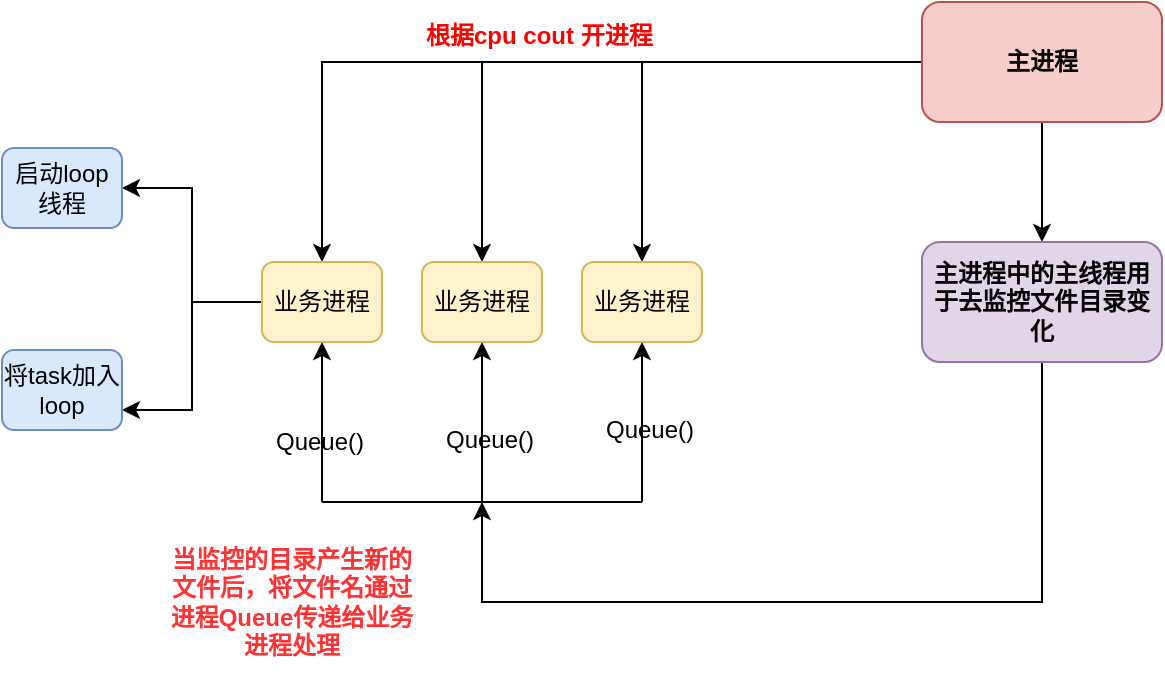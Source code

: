 <mxfile version="10.6.7" type="github"><diagram id="Qgrc7xgFty_xlSH0ODxw" name="Page-1"><mxGraphModel dx="1114" dy="739" grid="1" gridSize="10" guides="1" tooltips="1" connect="1" arrows="1" fold="1" page="1" pageScale="1" pageWidth="850" pageHeight="1100" math="0" shadow="0"><root><mxCell id="0"/><mxCell id="1" parent="0"/><mxCell id="paQbznKeCvxjcfnAFYxO-4" style="edgeStyle=orthogonalEdgeStyle;rounded=0;orthogonalLoop=1;jettySize=auto;html=1;exitX=0;exitY=0.5;exitDx=0;exitDy=0;entryX=0.5;entryY=0;entryDx=0;entryDy=0;" edge="1" parent="1" source="paQbznKeCvxjcfnAFYxO-1" target="paQbznKeCvxjcfnAFYxO-2"><mxGeometry relative="1" as="geometry"/></mxCell><mxCell id="paQbznKeCvxjcfnAFYxO-8" style="edgeStyle=orthogonalEdgeStyle;rounded=0;orthogonalLoop=1;jettySize=auto;html=1;exitX=0;exitY=0.5;exitDx=0;exitDy=0;entryX=0.5;entryY=0;entryDx=0;entryDy=0;" edge="1" parent="1" source="paQbznKeCvxjcfnAFYxO-1" target="paQbznKeCvxjcfnAFYxO-5"><mxGeometry relative="1" as="geometry"/></mxCell><mxCell id="paQbznKeCvxjcfnAFYxO-9" style="edgeStyle=orthogonalEdgeStyle;rounded=0;orthogonalLoop=1;jettySize=auto;html=1;exitX=0;exitY=0.5;exitDx=0;exitDy=0;entryX=0.5;entryY=0;entryDx=0;entryDy=0;" edge="1" parent="1" source="paQbznKeCvxjcfnAFYxO-1" target="paQbznKeCvxjcfnAFYxO-6"><mxGeometry relative="1" as="geometry"/></mxCell><mxCell id="paQbznKeCvxjcfnAFYxO-12" value="" style="edgeStyle=orthogonalEdgeStyle;rounded=0;orthogonalLoop=1;jettySize=auto;html=1;" edge="1" parent="1" source="paQbznKeCvxjcfnAFYxO-1" target="paQbznKeCvxjcfnAFYxO-11"><mxGeometry relative="1" as="geometry"/></mxCell><mxCell id="paQbznKeCvxjcfnAFYxO-1" value="&lt;b&gt;&lt;font face=&quot;Comic Sans MS&quot;&gt;主进程&lt;/font&gt;&lt;/b&gt;" style="rounded=1;whiteSpace=wrap;html=1;fillColor=#f8cecc;strokeColor=#b85450;" vertex="1" parent="1"><mxGeometry x="520" y="157" width="120" height="60" as="geometry"/></mxCell><mxCell id="paQbznKeCvxjcfnAFYxO-17" style="edgeStyle=orthogonalEdgeStyle;rounded=0;orthogonalLoop=1;jettySize=auto;html=1;exitX=0.5;exitY=1;exitDx=0;exitDy=0;" edge="1" parent="1" source="paQbznKeCvxjcfnAFYxO-11"><mxGeometry relative="1" as="geometry"><mxPoint x="300" y="407" as="targetPoint"/><Array as="points"><mxPoint x="580" y="457"/><mxPoint x="300" y="457"/></Array></mxGeometry></mxCell><mxCell id="paQbznKeCvxjcfnAFYxO-11" value="&lt;font face=&quot;Comic Sans MS&quot;&gt;&lt;b&gt;主进程中的主线程用于去监控文件目录变化&lt;/b&gt;&lt;/font&gt;" style="rounded=1;whiteSpace=wrap;html=1;fillColor=#e1d5e7;strokeColor=#9673a6;" vertex="1" parent="1"><mxGeometry x="520" y="277" width="120" height="60" as="geometry"/></mxCell><mxCell id="paQbznKeCvxjcfnAFYxO-2" value="业务进程" style="rounded=1;whiteSpace=wrap;html=1;fillColor=#fff2cc;strokeColor=#d6b656;" vertex="1" parent="1"><mxGeometry x="350" y="287" width="60" height="40" as="geometry"/></mxCell><mxCell id="paQbznKeCvxjcfnAFYxO-5" value="业务进程" style="rounded=1;whiteSpace=wrap;html=1;fillColor=#fff2cc;strokeColor=#d6b656;" vertex="1" parent="1"><mxGeometry x="270" y="287" width="60" height="40" as="geometry"/></mxCell><mxCell id="paQbznKeCvxjcfnAFYxO-29" style="edgeStyle=orthogonalEdgeStyle;rounded=0;orthogonalLoop=1;jettySize=auto;html=1;exitX=0;exitY=0.5;exitDx=0;exitDy=0;entryX=1;entryY=0.5;entryDx=0;entryDy=0;" edge="1" parent="1" source="paQbznKeCvxjcfnAFYxO-6" target="paQbznKeCvxjcfnAFYxO-27"><mxGeometry relative="1" as="geometry"/></mxCell><mxCell id="paQbznKeCvxjcfnAFYxO-30" style="edgeStyle=orthogonalEdgeStyle;rounded=0;orthogonalLoop=1;jettySize=auto;html=1;exitX=0;exitY=0.5;exitDx=0;exitDy=0;entryX=1;entryY=0.75;entryDx=0;entryDy=0;" edge="1" parent="1" source="paQbznKeCvxjcfnAFYxO-6" target="paQbznKeCvxjcfnAFYxO-28"><mxGeometry relative="1" as="geometry"/></mxCell><mxCell id="paQbznKeCvxjcfnAFYxO-6" value="业务进程" style="rounded=1;whiteSpace=wrap;html=1;fillColor=#fff2cc;strokeColor=#d6b656;" vertex="1" parent="1"><mxGeometry x="190" y="287" width="60" height="40" as="geometry"/></mxCell><mxCell id="paQbznKeCvxjcfnAFYxO-10" value="&lt;font color=&quot;#ff0000&quot;&gt;&lt;b&gt;根据cpu cout 开进程&lt;/b&gt;&lt;/font&gt;" style="text;html=1;resizable=0;points=[];autosize=1;align=left;verticalAlign=top;spacingTop=-4;" vertex="1" parent="1"><mxGeometry x="270" y="164" width="130" height="20" as="geometry"/></mxCell><mxCell id="paQbznKeCvxjcfnAFYxO-18" value="" style="endArrow=none;html=1;" edge="1" parent="1"><mxGeometry width="50" height="50" relative="1" as="geometry"><mxPoint x="220" y="407" as="sourcePoint"/><mxPoint x="380" y="407" as="targetPoint"/></mxGeometry></mxCell><mxCell id="paQbznKeCvxjcfnAFYxO-19" value="" style="endArrow=classic;html=1;entryX=0.5;entryY=1;entryDx=0;entryDy=0;" edge="1" parent="1" target="paQbznKeCvxjcfnAFYxO-6"><mxGeometry width="50" height="50" relative="1" as="geometry"><mxPoint x="220" y="407" as="sourcePoint"/><mxPoint x="260" y="357" as="targetPoint"/></mxGeometry></mxCell><mxCell id="paQbznKeCvxjcfnAFYxO-20" value="" style="endArrow=classic;html=1;entryX=0.5;entryY=1;entryDx=0;entryDy=0;" edge="1" parent="1" target="paQbznKeCvxjcfnAFYxO-5"><mxGeometry width="50" height="50" relative="1" as="geometry"><mxPoint x="300" y="407" as="sourcePoint"/><mxPoint x="330" y="347" as="targetPoint"/></mxGeometry></mxCell><mxCell id="paQbznKeCvxjcfnAFYxO-21" value="" style="endArrow=classic;html=1;entryX=0.5;entryY=1;entryDx=0;entryDy=0;" edge="1" parent="1" target="paQbznKeCvxjcfnAFYxO-2"><mxGeometry width="50" height="50" relative="1" as="geometry"><mxPoint x="380" y="407" as="sourcePoint"/><mxPoint x="490" y="337" as="targetPoint"/></mxGeometry></mxCell><mxCell id="paQbznKeCvxjcfnAFYxO-23" value="&lt;b&gt;&lt;font color=&quot;#ff3333&quot;&gt;当监控的目录产生新的文件后，将文件名通过进程Queue传递给业务进程处理&lt;/font&gt;&lt;/b&gt;" style="text;html=1;strokeColor=none;fillColor=none;align=center;verticalAlign=middle;whiteSpace=wrap;rounded=0;" vertex="1" parent="1"><mxGeometry x="140" y="417" width="130" height="80" as="geometry"/></mxCell><mxCell id="paQbznKeCvxjcfnAFYxO-24" value="Queue()" style="text;html=1;resizable=0;points=[];autosize=1;align=left;verticalAlign=top;spacingTop=-4;" vertex="1" parent="1"><mxGeometry x="195" y="367" width="60" height="20" as="geometry"/></mxCell><mxCell id="paQbznKeCvxjcfnAFYxO-25" value="Queue()" style="text;html=1;resizable=0;points=[];autosize=1;align=left;verticalAlign=top;spacingTop=-4;" vertex="1" parent="1"><mxGeometry x="280" y="366" width="60" height="20" as="geometry"/></mxCell><mxCell id="paQbznKeCvxjcfnAFYxO-26" value="Queue()" style="text;html=1;resizable=0;points=[];autosize=1;align=left;verticalAlign=top;spacingTop=-4;" vertex="1" parent="1"><mxGeometry x="360" y="361" width="60" height="20" as="geometry"/></mxCell><mxCell id="paQbznKeCvxjcfnAFYxO-27" value="启动loop线程" style="rounded=1;whiteSpace=wrap;html=1;fillColor=#dae8fc;strokeColor=#6c8ebf;" vertex="1" parent="1"><mxGeometry x="60" y="230" width="60" height="40" as="geometry"/></mxCell><mxCell id="paQbznKeCvxjcfnAFYxO-28" value="将task加入loop" style="rounded=1;whiteSpace=wrap;html=1;fillColor=#dae8fc;strokeColor=#6c8ebf;" vertex="1" parent="1"><mxGeometry x="60" y="331" width="60" height="40" as="geometry"/></mxCell></root></mxGraphModel></diagram></mxfile>